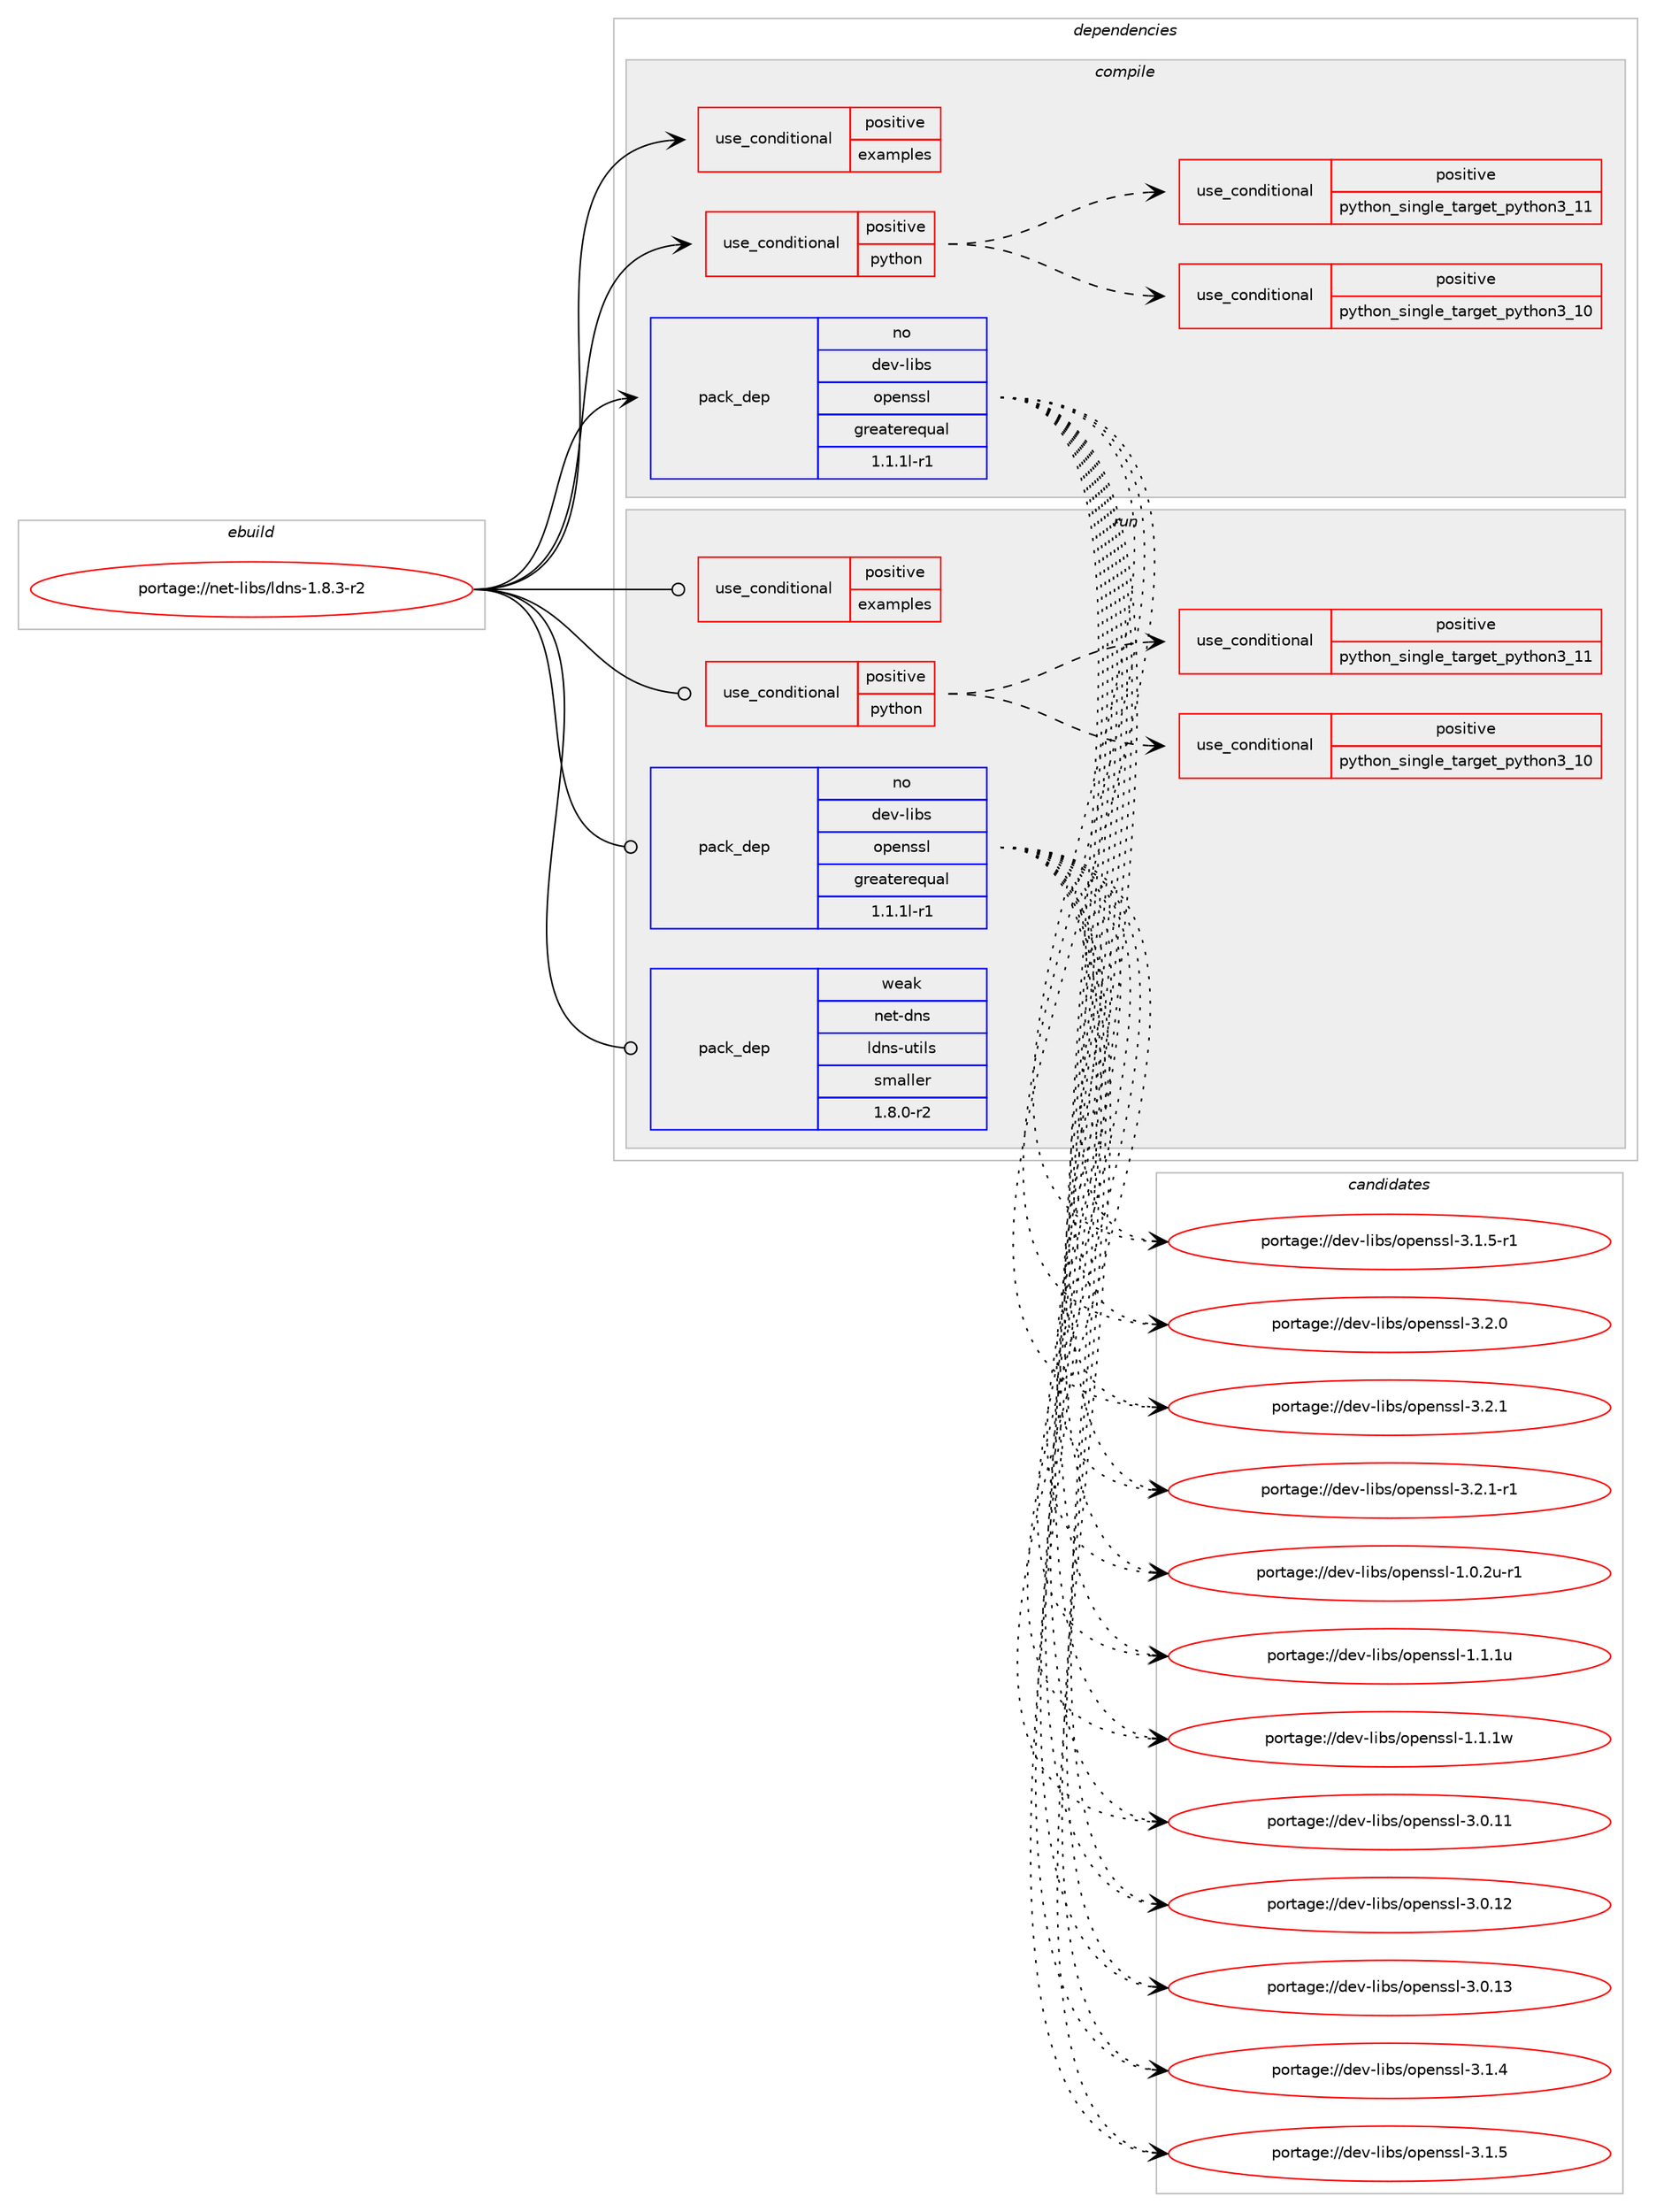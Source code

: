 digraph prolog {

# *************
# Graph options
# *************

newrank=true;
concentrate=true;
compound=true;
graph [rankdir=LR,fontname=Helvetica,fontsize=10,ranksep=1.5];#, ranksep=2.5, nodesep=0.2];
edge  [arrowhead=vee];
node  [fontname=Helvetica,fontsize=10];

# **********
# The ebuild
# **********

subgraph cluster_leftcol {
color=gray;
rank=same;
label=<<i>ebuild</i>>;
id [label="portage://net-libs/ldns-1.8.3-r2", color=red, width=4, href="../net-libs/ldns-1.8.3-r2.svg"];
}

# ****************
# The dependencies
# ****************

subgraph cluster_midcol {
color=gray;
label=<<i>dependencies</i>>;
subgraph cluster_compile {
fillcolor="#eeeeee";
style=filled;
label=<<i>compile</i>>;
subgraph cond3268 {
dependency4855 [label=<<TABLE BORDER="0" CELLBORDER="1" CELLSPACING="0" CELLPADDING="4"><TR><TD ROWSPAN="3" CELLPADDING="10">use_conditional</TD></TR><TR><TD>positive</TD></TR><TR><TD>examples</TD></TR></TABLE>>, shape=none, color=red];
# *** BEGIN UNKNOWN DEPENDENCY TYPE (TODO) ***
# dependency4855 -> package_dependency(portage://net-libs/ldns-1.8.3-r2,install,no,net-libs,libpcap,none,[,,],[],[])
# *** END UNKNOWN DEPENDENCY TYPE (TODO) ***

}
id:e -> dependency4855:w [weight=20,style="solid",arrowhead="vee"];
subgraph cond3269 {
dependency4856 [label=<<TABLE BORDER="0" CELLBORDER="1" CELLSPACING="0" CELLPADDING="4"><TR><TD ROWSPAN="3" CELLPADDING="10">use_conditional</TD></TR><TR><TD>positive</TD></TR><TR><TD>python</TD></TR></TABLE>>, shape=none, color=red];
subgraph cond3270 {
dependency4857 [label=<<TABLE BORDER="0" CELLBORDER="1" CELLSPACING="0" CELLPADDING="4"><TR><TD ROWSPAN="3" CELLPADDING="10">use_conditional</TD></TR><TR><TD>positive</TD></TR><TR><TD>python_single_target_python3_10</TD></TR></TABLE>>, shape=none, color=red];
# *** BEGIN UNKNOWN DEPENDENCY TYPE (TODO) ***
# dependency4857 -> package_dependency(portage://net-libs/ldns-1.8.3-r2,install,no,dev-lang,python,none,[,,],[slot(3.10)],[])
# *** END UNKNOWN DEPENDENCY TYPE (TODO) ***

}
dependency4856:e -> dependency4857:w [weight=20,style="dashed",arrowhead="vee"];
subgraph cond3271 {
dependency4858 [label=<<TABLE BORDER="0" CELLBORDER="1" CELLSPACING="0" CELLPADDING="4"><TR><TD ROWSPAN="3" CELLPADDING="10">use_conditional</TD></TR><TR><TD>positive</TD></TR><TR><TD>python_single_target_python3_11</TD></TR></TABLE>>, shape=none, color=red];
# *** BEGIN UNKNOWN DEPENDENCY TYPE (TODO) ***
# dependency4858 -> package_dependency(portage://net-libs/ldns-1.8.3-r2,install,no,dev-lang,python,none,[,,],[slot(3.11)],[])
# *** END UNKNOWN DEPENDENCY TYPE (TODO) ***

}
dependency4856:e -> dependency4858:w [weight=20,style="dashed",arrowhead="vee"];
}
id:e -> dependency4856:w [weight=20,style="solid",arrowhead="vee"];
subgraph pack1535 {
dependency4859 [label=<<TABLE BORDER="0" CELLBORDER="1" CELLSPACING="0" CELLPADDING="4" WIDTH="220"><TR><TD ROWSPAN="6" CELLPADDING="30">pack_dep</TD></TR><TR><TD WIDTH="110">no</TD></TR><TR><TD>dev-libs</TD></TR><TR><TD>openssl</TD></TR><TR><TD>greaterequal</TD></TR><TR><TD>1.1.1l-r1</TD></TR></TABLE>>, shape=none, color=blue];
}
id:e -> dependency4859:w [weight=20,style="solid",arrowhead="vee"];
}
subgraph cluster_compileandrun {
fillcolor="#eeeeee";
style=filled;
label=<<i>compile and run</i>>;
}
subgraph cluster_run {
fillcolor="#eeeeee";
style=filled;
label=<<i>run</i>>;
subgraph cond3272 {
dependency4860 [label=<<TABLE BORDER="0" CELLBORDER="1" CELLSPACING="0" CELLPADDING="4"><TR><TD ROWSPAN="3" CELLPADDING="10">use_conditional</TD></TR><TR><TD>positive</TD></TR><TR><TD>examples</TD></TR></TABLE>>, shape=none, color=red];
# *** BEGIN UNKNOWN DEPENDENCY TYPE (TODO) ***
# dependency4860 -> package_dependency(portage://net-libs/ldns-1.8.3-r2,run,no,net-libs,libpcap,none,[,,],[],[])
# *** END UNKNOWN DEPENDENCY TYPE (TODO) ***

}
id:e -> dependency4860:w [weight=20,style="solid",arrowhead="odot"];
subgraph cond3273 {
dependency4861 [label=<<TABLE BORDER="0" CELLBORDER="1" CELLSPACING="0" CELLPADDING="4"><TR><TD ROWSPAN="3" CELLPADDING="10">use_conditional</TD></TR><TR><TD>positive</TD></TR><TR><TD>python</TD></TR></TABLE>>, shape=none, color=red];
subgraph cond3274 {
dependency4862 [label=<<TABLE BORDER="0" CELLBORDER="1" CELLSPACING="0" CELLPADDING="4"><TR><TD ROWSPAN="3" CELLPADDING="10">use_conditional</TD></TR><TR><TD>positive</TD></TR><TR><TD>python_single_target_python3_10</TD></TR></TABLE>>, shape=none, color=red];
# *** BEGIN UNKNOWN DEPENDENCY TYPE (TODO) ***
# dependency4862 -> package_dependency(portage://net-libs/ldns-1.8.3-r2,run,no,dev-lang,python,none,[,,],[slot(3.10)],[])
# *** END UNKNOWN DEPENDENCY TYPE (TODO) ***

}
dependency4861:e -> dependency4862:w [weight=20,style="dashed",arrowhead="vee"];
subgraph cond3275 {
dependency4863 [label=<<TABLE BORDER="0" CELLBORDER="1" CELLSPACING="0" CELLPADDING="4"><TR><TD ROWSPAN="3" CELLPADDING="10">use_conditional</TD></TR><TR><TD>positive</TD></TR><TR><TD>python_single_target_python3_11</TD></TR></TABLE>>, shape=none, color=red];
# *** BEGIN UNKNOWN DEPENDENCY TYPE (TODO) ***
# dependency4863 -> package_dependency(portage://net-libs/ldns-1.8.3-r2,run,no,dev-lang,python,none,[,,],[slot(3.11)],[])
# *** END UNKNOWN DEPENDENCY TYPE (TODO) ***

}
dependency4861:e -> dependency4863:w [weight=20,style="dashed",arrowhead="vee"];
}
id:e -> dependency4861:w [weight=20,style="solid",arrowhead="odot"];
subgraph pack1536 {
dependency4864 [label=<<TABLE BORDER="0" CELLBORDER="1" CELLSPACING="0" CELLPADDING="4" WIDTH="220"><TR><TD ROWSPAN="6" CELLPADDING="30">pack_dep</TD></TR><TR><TD WIDTH="110">no</TD></TR><TR><TD>dev-libs</TD></TR><TR><TD>openssl</TD></TR><TR><TD>greaterequal</TD></TR><TR><TD>1.1.1l-r1</TD></TR></TABLE>>, shape=none, color=blue];
}
id:e -> dependency4864:w [weight=20,style="solid",arrowhead="odot"];
subgraph pack1537 {
dependency4865 [label=<<TABLE BORDER="0" CELLBORDER="1" CELLSPACING="0" CELLPADDING="4" WIDTH="220"><TR><TD ROWSPAN="6" CELLPADDING="30">pack_dep</TD></TR><TR><TD WIDTH="110">weak</TD></TR><TR><TD>net-dns</TD></TR><TR><TD>ldns-utils</TD></TR><TR><TD>smaller</TD></TR><TR><TD>1.8.0-r2</TD></TR></TABLE>>, shape=none, color=blue];
}
id:e -> dependency4865:w [weight=20,style="solid",arrowhead="odot"];
}
}

# **************
# The candidates
# **************

subgraph cluster_choices {
rank=same;
color=gray;
label=<<i>candidates</i>>;

subgraph choice1535 {
color=black;
nodesep=1;
choice1001011184510810598115471111121011101151151084549464846501174511449 [label="portage://dev-libs/openssl-1.0.2u-r1", color=red, width=4,href="../dev-libs/openssl-1.0.2u-r1.svg"];
choice100101118451081059811547111112101110115115108454946494649117 [label="portage://dev-libs/openssl-1.1.1u", color=red, width=4,href="../dev-libs/openssl-1.1.1u.svg"];
choice100101118451081059811547111112101110115115108454946494649119 [label="portage://dev-libs/openssl-1.1.1w", color=red, width=4,href="../dev-libs/openssl-1.1.1w.svg"];
choice10010111845108105981154711111210111011511510845514648464949 [label="portage://dev-libs/openssl-3.0.11", color=red, width=4,href="../dev-libs/openssl-3.0.11.svg"];
choice10010111845108105981154711111210111011511510845514648464950 [label="portage://dev-libs/openssl-3.0.12", color=red, width=4,href="../dev-libs/openssl-3.0.12.svg"];
choice10010111845108105981154711111210111011511510845514648464951 [label="portage://dev-libs/openssl-3.0.13", color=red, width=4,href="../dev-libs/openssl-3.0.13.svg"];
choice100101118451081059811547111112101110115115108455146494652 [label="portage://dev-libs/openssl-3.1.4", color=red, width=4,href="../dev-libs/openssl-3.1.4.svg"];
choice100101118451081059811547111112101110115115108455146494653 [label="portage://dev-libs/openssl-3.1.5", color=red, width=4,href="../dev-libs/openssl-3.1.5.svg"];
choice1001011184510810598115471111121011101151151084551464946534511449 [label="portage://dev-libs/openssl-3.1.5-r1", color=red, width=4,href="../dev-libs/openssl-3.1.5-r1.svg"];
choice100101118451081059811547111112101110115115108455146504648 [label="portage://dev-libs/openssl-3.2.0", color=red, width=4,href="../dev-libs/openssl-3.2.0.svg"];
choice100101118451081059811547111112101110115115108455146504649 [label="portage://dev-libs/openssl-3.2.1", color=red, width=4,href="../dev-libs/openssl-3.2.1.svg"];
choice1001011184510810598115471111121011101151151084551465046494511449 [label="portage://dev-libs/openssl-3.2.1-r1", color=red, width=4,href="../dev-libs/openssl-3.2.1-r1.svg"];
dependency4859:e -> choice1001011184510810598115471111121011101151151084549464846501174511449:w [style=dotted,weight="100"];
dependency4859:e -> choice100101118451081059811547111112101110115115108454946494649117:w [style=dotted,weight="100"];
dependency4859:e -> choice100101118451081059811547111112101110115115108454946494649119:w [style=dotted,weight="100"];
dependency4859:e -> choice10010111845108105981154711111210111011511510845514648464949:w [style=dotted,weight="100"];
dependency4859:e -> choice10010111845108105981154711111210111011511510845514648464950:w [style=dotted,weight="100"];
dependency4859:e -> choice10010111845108105981154711111210111011511510845514648464951:w [style=dotted,weight="100"];
dependency4859:e -> choice100101118451081059811547111112101110115115108455146494652:w [style=dotted,weight="100"];
dependency4859:e -> choice100101118451081059811547111112101110115115108455146494653:w [style=dotted,weight="100"];
dependency4859:e -> choice1001011184510810598115471111121011101151151084551464946534511449:w [style=dotted,weight="100"];
dependency4859:e -> choice100101118451081059811547111112101110115115108455146504648:w [style=dotted,weight="100"];
dependency4859:e -> choice100101118451081059811547111112101110115115108455146504649:w [style=dotted,weight="100"];
dependency4859:e -> choice1001011184510810598115471111121011101151151084551465046494511449:w [style=dotted,weight="100"];
}
subgraph choice1536 {
color=black;
nodesep=1;
choice1001011184510810598115471111121011101151151084549464846501174511449 [label="portage://dev-libs/openssl-1.0.2u-r1", color=red, width=4,href="../dev-libs/openssl-1.0.2u-r1.svg"];
choice100101118451081059811547111112101110115115108454946494649117 [label="portage://dev-libs/openssl-1.1.1u", color=red, width=4,href="../dev-libs/openssl-1.1.1u.svg"];
choice100101118451081059811547111112101110115115108454946494649119 [label="portage://dev-libs/openssl-1.1.1w", color=red, width=4,href="../dev-libs/openssl-1.1.1w.svg"];
choice10010111845108105981154711111210111011511510845514648464949 [label="portage://dev-libs/openssl-3.0.11", color=red, width=4,href="../dev-libs/openssl-3.0.11.svg"];
choice10010111845108105981154711111210111011511510845514648464950 [label="portage://dev-libs/openssl-3.0.12", color=red, width=4,href="../dev-libs/openssl-3.0.12.svg"];
choice10010111845108105981154711111210111011511510845514648464951 [label="portage://dev-libs/openssl-3.0.13", color=red, width=4,href="../dev-libs/openssl-3.0.13.svg"];
choice100101118451081059811547111112101110115115108455146494652 [label="portage://dev-libs/openssl-3.1.4", color=red, width=4,href="../dev-libs/openssl-3.1.4.svg"];
choice100101118451081059811547111112101110115115108455146494653 [label="portage://dev-libs/openssl-3.1.5", color=red, width=4,href="../dev-libs/openssl-3.1.5.svg"];
choice1001011184510810598115471111121011101151151084551464946534511449 [label="portage://dev-libs/openssl-3.1.5-r1", color=red, width=4,href="../dev-libs/openssl-3.1.5-r1.svg"];
choice100101118451081059811547111112101110115115108455146504648 [label="portage://dev-libs/openssl-3.2.0", color=red, width=4,href="../dev-libs/openssl-3.2.0.svg"];
choice100101118451081059811547111112101110115115108455146504649 [label="portage://dev-libs/openssl-3.2.1", color=red, width=4,href="../dev-libs/openssl-3.2.1.svg"];
choice1001011184510810598115471111121011101151151084551465046494511449 [label="portage://dev-libs/openssl-3.2.1-r1", color=red, width=4,href="../dev-libs/openssl-3.2.1-r1.svg"];
dependency4864:e -> choice1001011184510810598115471111121011101151151084549464846501174511449:w [style=dotted,weight="100"];
dependency4864:e -> choice100101118451081059811547111112101110115115108454946494649117:w [style=dotted,weight="100"];
dependency4864:e -> choice100101118451081059811547111112101110115115108454946494649119:w [style=dotted,weight="100"];
dependency4864:e -> choice10010111845108105981154711111210111011511510845514648464949:w [style=dotted,weight="100"];
dependency4864:e -> choice10010111845108105981154711111210111011511510845514648464950:w [style=dotted,weight="100"];
dependency4864:e -> choice10010111845108105981154711111210111011511510845514648464951:w [style=dotted,weight="100"];
dependency4864:e -> choice100101118451081059811547111112101110115115108455146494652:w [style=dotted,weight="100"];
dependency4864:e -> choice100101118451081059811547111112101110115115108455146494653:w [style=dotted,weight="100"];
dependency4864:e -> choice1001011184510810598115471111121011101151151084551464946534511449:w [style=dotted,weight="100"];
dependency4864:e -> choice100101118451081059811547111112101110115115108455146504648:w [style=dotted,weight="100"];
dependency4864:e -> choice100101118451081059811547111112101110115115108455146504649:w [style=dotted,weight="100"];
dependency4864:e -> choice1001011184510810598115471111121011101151151084551465046494511449:w [style=dotted,weight="100"];
}
subgraph choice1537 {
color=black;
nodesep=1;
}
}

}
